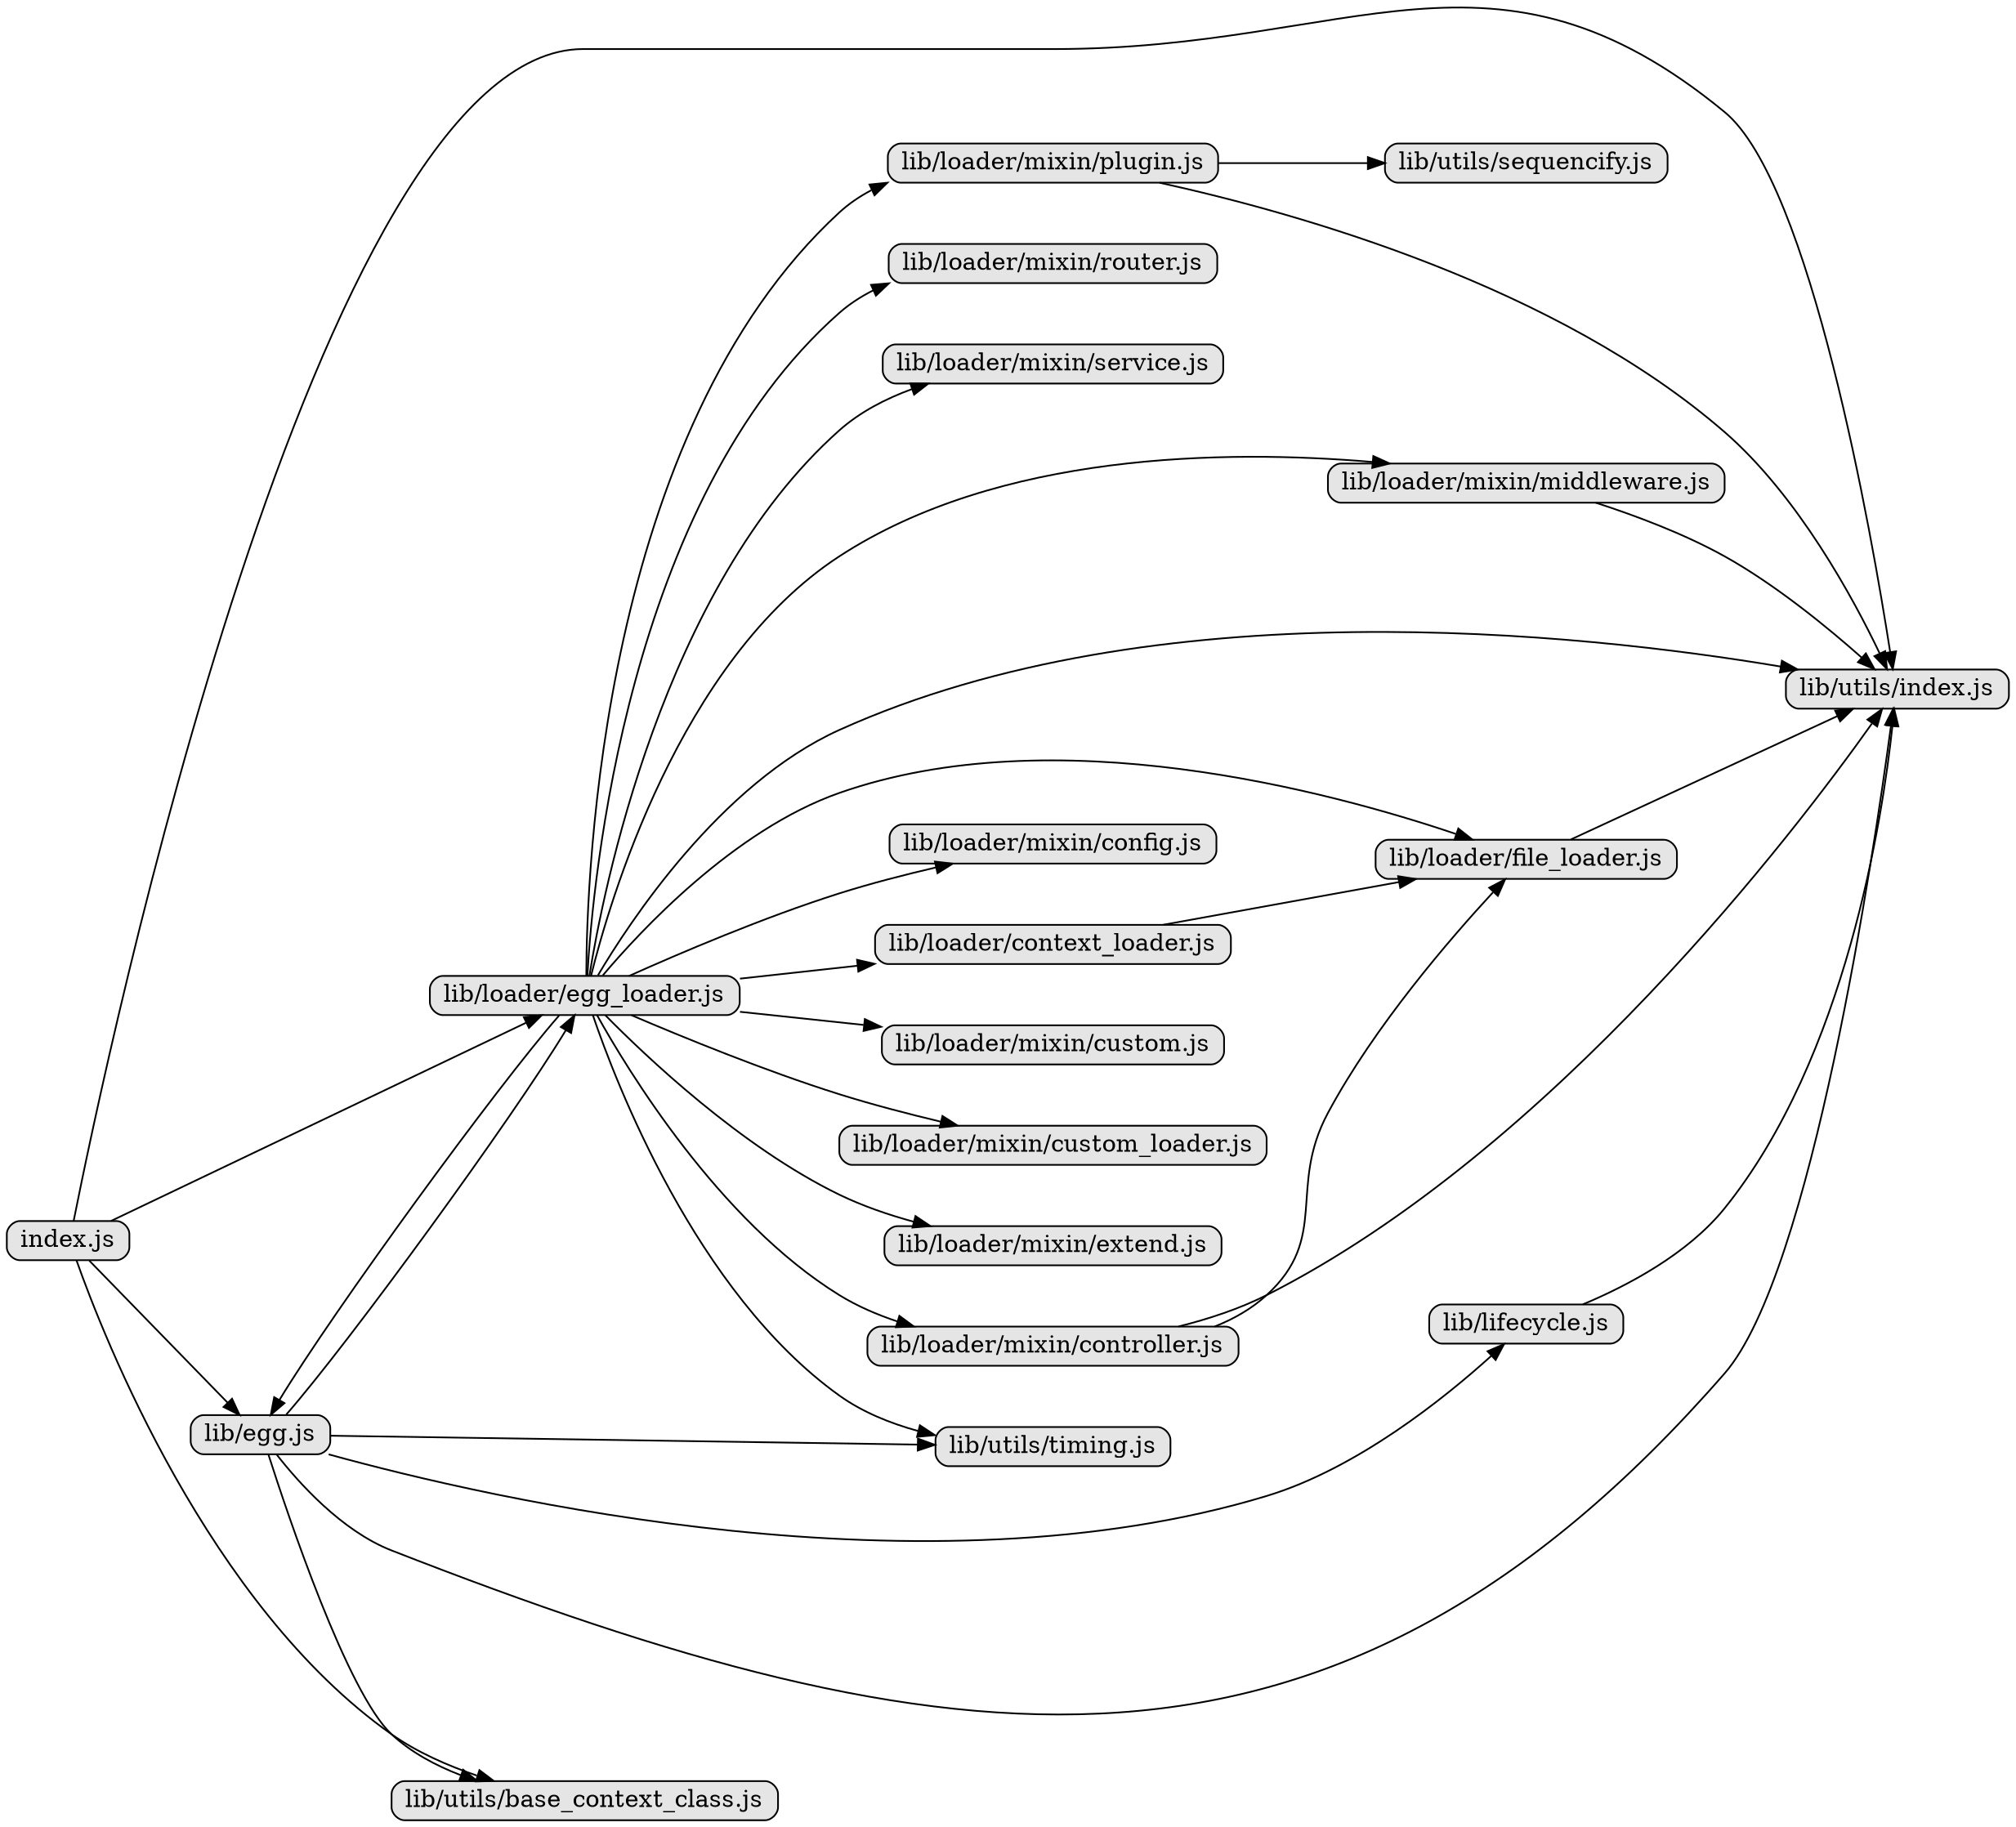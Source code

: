 digraph G {
    nodesep=0.5;
    charset="UTF-8";
    rankdir=LR;
    fixedsize=true;
    compound=true;
    node [style="rounded,filled", width=0, height=0, shape=box, fillcolor="#E5E5E5", concentrate=true]
    
  "index.js";
  "lib/egg.js";
  "lib/loader/egg_loader.js";
  "lib/utils/base_context_class.js";
  "lib/utils/index.js";
  "lib/lifecycle.js";
  "lib/utils/timing.js";
  "lib/loader/context_loader.js";
  "lib/loader/file_loader.js";
  "lib/loader/mixin/config.js";
  "lib/loader/mixin/controller.js";
  "lib/loader/mixin/custom.js";
  "lib/loader/mixin/custom_loader.js";
  "lib/loader/mixin/extend.js";
  "lib/loader/mixin/middleware.js";
 "lib/loader/mixin/plugin.js"[href="https://github.com/FunnyLiu/egg-core/tree/readsource#libloadermixinpulginjs"];
  "lib/loader/mixin/router.js";
  "lib/loader/mixin/service.js";
  "lib/utils/sequencify.js";
  "index.js" -> "lib/egg.js";
  "index.js" -> "lib/loader/egg_loader.js";
  "index.js" -> "lib/utils/base_context_class.js";
  "index.js" -> "lib/utils/index.js";
  "lib/egg.js" -> "lib/lifecycle.js";
  "lib/egg.js" -> "lib/loader/egg_loader.js";
  "lib/egg.js" -> "lib/utils/base_context_class.js";
  "lib/egg.js" -> "lib/utils/index.js";
  "lib/egg.js" -> "lib/utils/timing.js";
  "lib/lifecycle.js" -> "lib/utils/index.js";
  "lib/loader/context_loader.js" -> "lib/loader/file_loader.js";
  "lib/loader/egg_loader.js" -> "lib/egg.js";
  "lib/loader/egg_loader.js" -> "lib/loader/context_loader.js";
  "lib/loader/egg_loader.js" -> "lib/loader/file_loader.js";
  "lib/loader/egg_loader.js" -> "lib/loader/mixin/config.js";
  "lib/loader/egg_loader.js" -> "lib/loader/mixin/controller.js";
  "lib/loader/egg_loader.js" -> "lib/loader/mixin/custom.js";
  "lib/loader/egg_loader.js" -> "lib/loader/mixin/custom_loader.js";
  "lib/loader/egg_loader.js" -> "lib/loader/mixin/extend.js";
  "lib/loader/egg_loader.js" -> "lib/loader/mixin/middleware.js";
  "lib/loader/egg_loader.js" -> "lib/loader/mixin/plugin.js";
  "lib/loader/egg_loader.js" -> "lib/loader/mixin/router.js";
  "lib/loader/egg_loader.js" -> "lib/loader/mixin/service.js";
  "lib/loader/egg_loader.js" -> "lib/utils/index.js";
  "lib/loader/egg_loader.js" -> "lib/utils/timing.js";
  "lib/loader/file_loader.js" -> "lib/utils/index.js";
  "lib/loader/mixin/controller.js" -> "lib/loader/file_loader.js";
  "lib/loader/mixin/controller.js" -> "lib/utils/index.js";
  "lib/loader/mixin/middleware.js" -> "lib/utils/index.js";
  "lib/loader/mixin/plugin.js" -> "lib/utils/index.js";
  "lib/loader/mixin/plugin.js" -> "lib/utils/sequencify.js";
}
